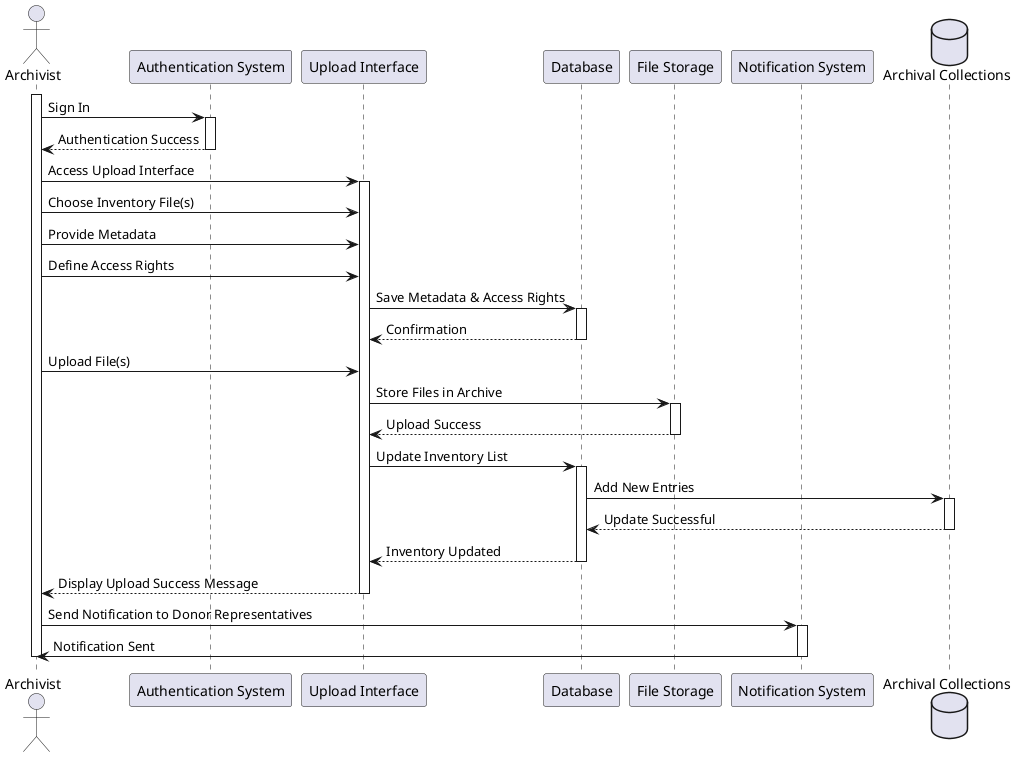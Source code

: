 @startuml
actor Archivist as A
participant "Authentication System" as Auth
participant "Upload Interface" as UI
participant "Database" as DB
participant "File Storage" as FS
participant "Notification System" as NS
database "Archival Collections" as AC

activate A
A -> Auth: Sign In
activate Auth
Auth --> A: Authentication Success
deactivate Auth

A -> UI: Access Upload Interface
activate UI

A -> UI: Choose Inventory File(s)
A -> UI: Provide Metadata
A -> UI: Define Access Rights
UI -> DB: Save Metadata & Access Rights
activate DB
DB --> UI: Confirmation
deactivate DB

A -> UI: Upload File(s)
UI -> FS: Store Files in Archive
activate FS
FS --> UI: Upload Success
deactivate FS

UI -> DB: Update Inventory List
activate DB
DB -> AC: Add New Entries
activate AC
AC --> DB: Update Successful
deactivate AC
DB --> UI: Inventory Updated
deactivate DB

UI --> A: Display Upload Success Message
deactivate UI

A -> NS: Send Notification to Donor Representatives
activate NS
NS -> A: Notification Sent
deactivate NS
deactivate A

@enduml